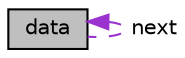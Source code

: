 digraph "data"
{
 // LATEX_PDF_SIZE
  edge [fontname="Helvetica",fontsize="10",labelfontname="Helvetica",labelfontsize="10"];
  node [fontname="Helvetica",fontsize="10",shape=record];
  Node1 [label="data",height=0.2,width=0.4,color="black", fillcolor="grey75", style="filled", fontcolor="black",tooltip="estrutura de dados auxiliar para a verificação da data"];
  Node1 -> Node1 [dir="back",color="darkorchid3",fontsize="10",style="dashed",label=" next" ,fontname="Helvetica"];
}
